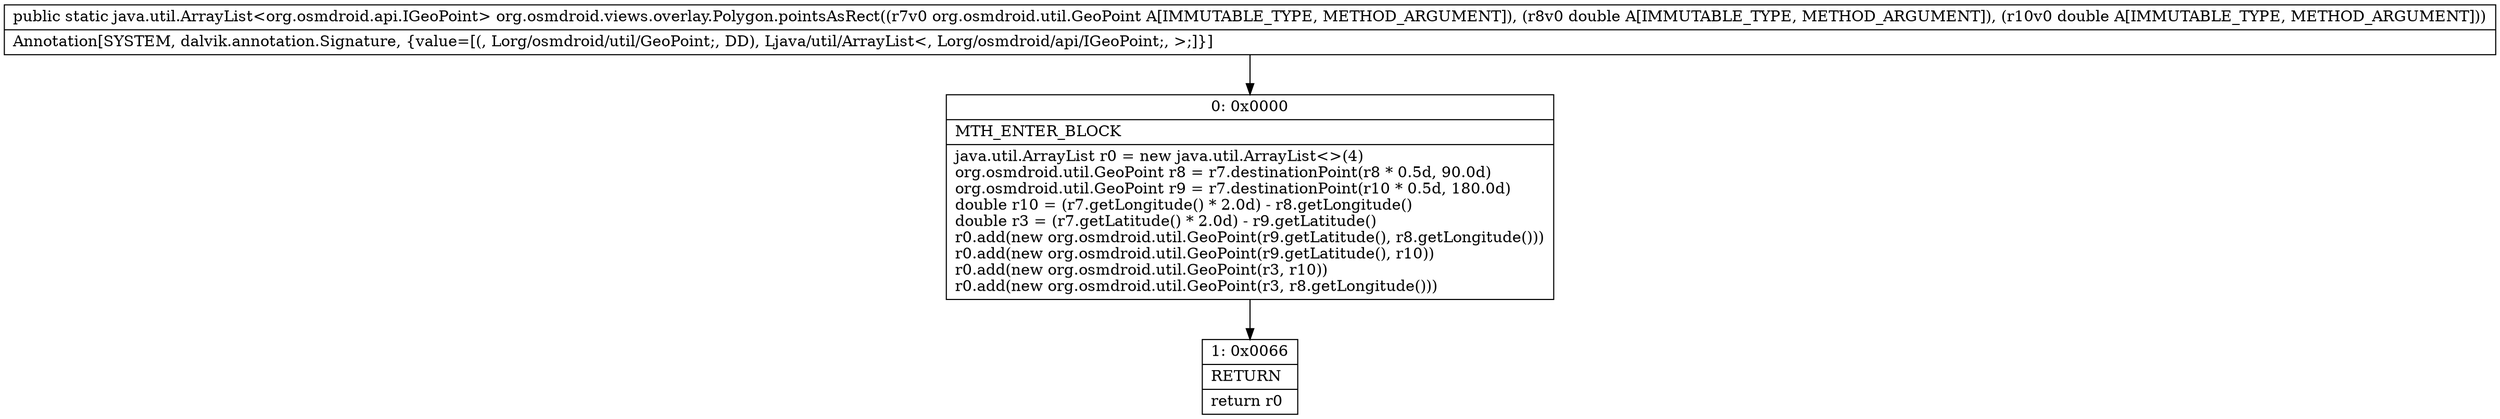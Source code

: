 digraph "CFG fororg.osmdroid.views.overlay.Polygon.pointsAsRect(Lorg\/osmdroid\/util\/GeoPoint;DD)Ljava\/util\/ArrayList;" {
Node_0 [shape=record,label="{0\:\ 0x0000|MTH_ENTER_BLOCK\l|java.util.ArrayList r0 = new java.util.ArrayList\<\>(4)\lorg.osmdroid.util.GeoPoint r8 = r7.destinationPoint(r8 * 0.5d, 90.0d)\lorg.osmdroid.util.GeoPoint r9 = r7.destinationPoint(r10 * 0.5d, 180.0d)\ldouble r10 = (r7.getLongitude() * 2.0d) \- r8.getLongitude()\ldouble r3 = (r7.getLatitude() * 2.0d) \- r9.getLatitude()\lr0.add(new org.osmdroid.util.GeoPoint(r9.getLatitude(), r8.getLongitude()))\lr0.add(new org.osmdroid.util.GeoPoint(r9.getLatitude(), r10))\lr0.add(new org.osmdroid.util.GeoPoint(r3, r10))\lr0.add(new org.osmdroid.util.GeoPoint(r3, r8.getLongitude()))\l}"];
Node_1 [shape=record,label="{1\:\ 0x0066|RETURN\l|return r0\l}"];
MethodNode[shape=record,label="{public static java.util.ArrayList\<org.osmdroid.api.IGeoPoint\> org.osmdroid.views.overlay.Polygon.pointsAsRect((r7v0 org.osmdroid.util.GeoPoint A[IMMUTABLE_TYPE, METHOD_ARGUMENT]), (r8v0 double A[IMMUTABLE_TYPE, METHOD_ARGUMENT]), (r10v0 double A[IMMUTABLE_TYPE, METHOD_ARGUMENT]))  | Annotation[SYSTEM, dalvik.annotation.Signature, \{value=[(, Lorg\/osmdroid\/util\/GeoPoint;, DD), Ljava\/util\/ArrayList\<, Lorg\/osmdroid\/api\/IGeoPoint;, \>;]\}]\l}"];
MethodNode -> Node_0;
Node_0 -> Node_1;
}

